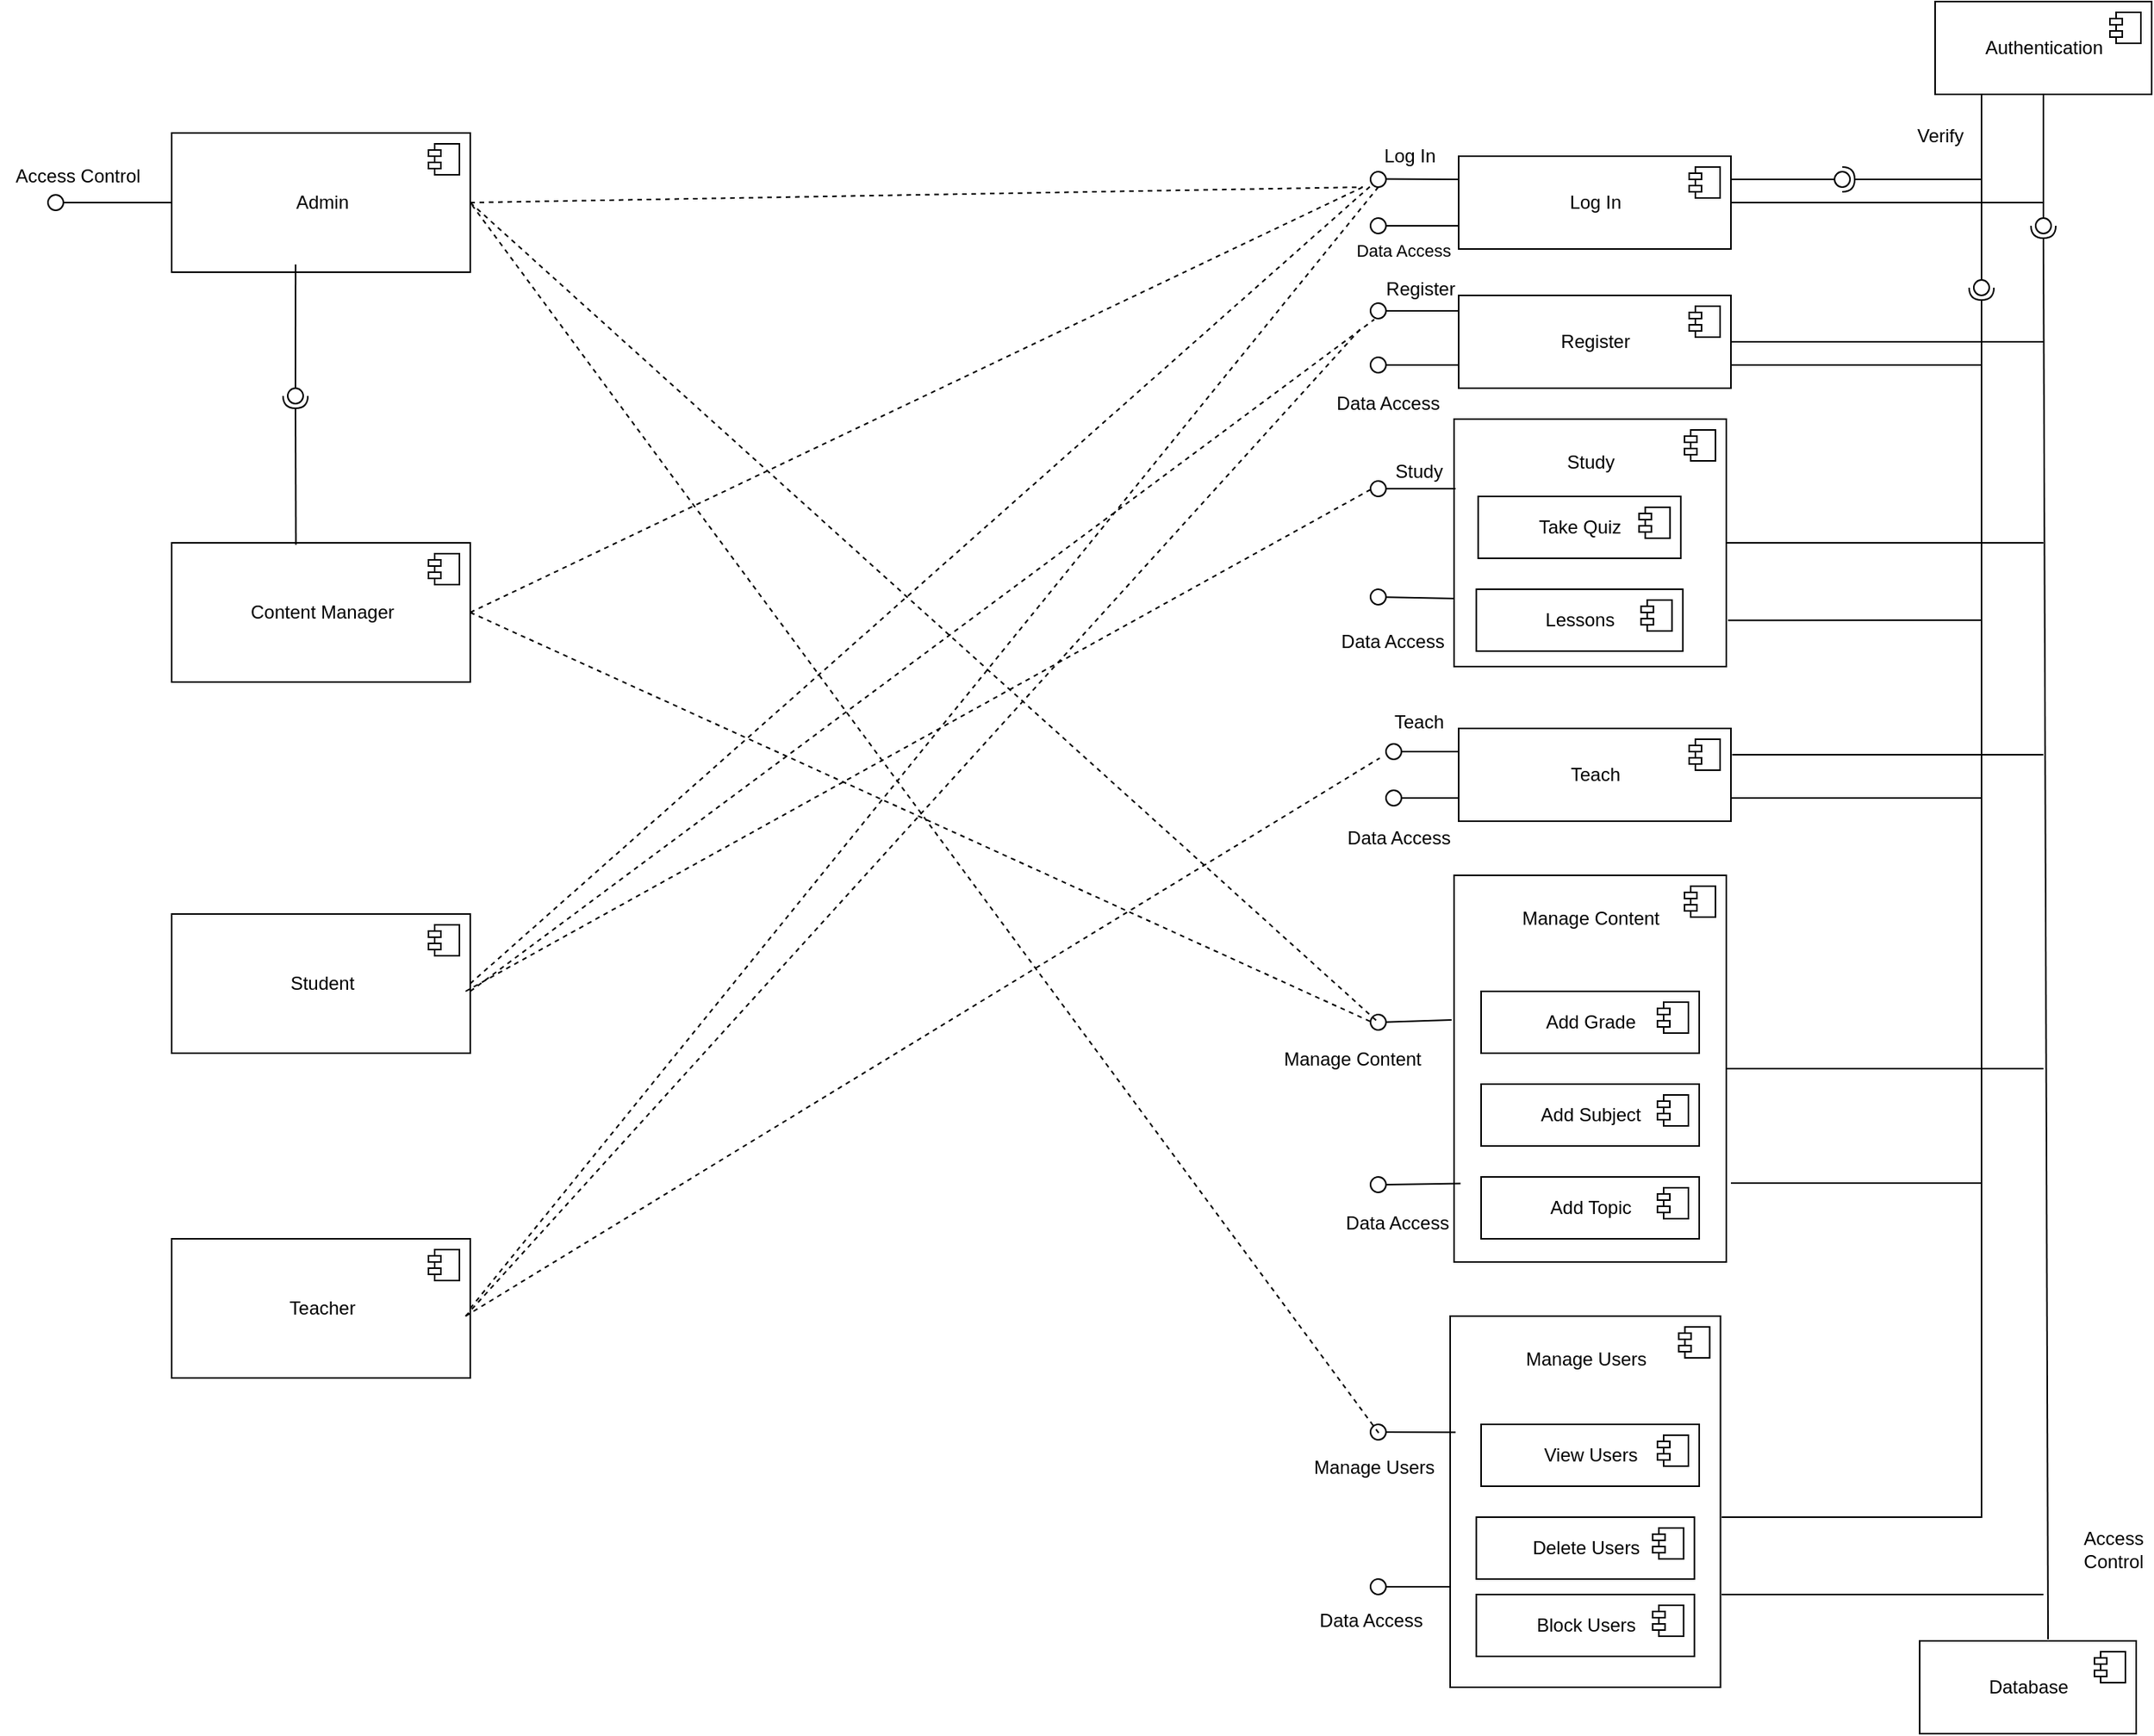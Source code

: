 <mxfile version="13.1.3" type="device"><diagram id="8F1qQotfFCAIsjveNnvG" name="Page-1"><mxGraphModel dx="1716" dy="490" grid="1" gridSize="10" guides="1" tooltips="1" connect="1" arrows="1" fold="1" page="1" pageScale="1" pageWidth="850" pageHeight="1100" math="0" shadow="0"><root><mxCell id="0"/><mxCell id="1" parent="0"/><mxCell id="7ReQ9-Nv9YG7Hp75apkm-1" value="Admin" style="html=1;dropTarget=0;" vertex="1" parent="1"><mxGeometry x="-480" y="115" width="193" height="90" as="geometry"/></mxCell><mxCell id="7ReQ9-Nv9YG7Hp75apkm-2" value="" style="shape=component;jettyWidth=8;jettyHeight=4;" vertex="1" parent="7ReQ9-Nv9YG7Hp75apkm-1"><mxGeometry x="1" width="20" height="20" relative="1" as="geometry"><mxPoint x="-27" y="7" as="offset"/></mxGeometry></mxCell><mxCell id="7ReQ9-Nv9YG7Hp75apkm-3" value="&lt;br&gt;Manage Users" style="html=1;dropTarget=0;verticalAlign=top;" vertex="1" parent="1"><mxGeometry x="346.5" y="880" width="174.75" height="240" as="geometry"/></mxCell><mxCell id="7ReQ9-Nv9YG7Hp75apkm-4" value="" style="shape=component;jettyWidth=8;jettyHeight=4;" vertex="1" parent="7ReQ9-Nv9YG7Hp75apkm-3"><mxGeometry x="1" width="20" height="20" relative="1" as="geometry"><mxPoint x="-27" y="7" as="offset"/></mxGeometry></mxCell><mxCell id="7ReQ9-Nv9YG7Hp75apkm-5" value="&lt;br&gt;Manage Content" style="html=1;dropTarget=0;verticalAlign=top;" vertex="1" parent="1"><mxGeometry x="349" y="595" width="176" height="250" as="geometry"/></mxCell><mxCell id="7ReQ9-Nv9YG7Hp75apkm-6" value="" style="shape=component;jettyWidth=8;jettyHeight=4;" vertex="1" parent="7ReQ9-Nv9YG7Hp75apkm-5"><mxGeometry x="1" width="20" height="20" relative="1" as="geometry"><mxPoint x="-27" y="7" as="offset"/></mxGeometry></mxCell><mxCell id="7ReQ9-Nv9YG7Hp75apkm-7" value="Teach" style="html=1;dropTarget=0;" vertex="1" parent="1"><mxGeometry x="352" y="500" width="176" height="60" as="geometry"/></mxCell><mxCell id="7ReQ9-Nv9YG7Hp75apkm-8" value="" style="shape=component;jettyWidth=8;jettyHeight=4;" vertex="1" parent="7ReQ9-Nv9YG7Hp75apkm-7"><mxGeometry x="1" width="20" height="20" relative="1" as="geometry"><mxPoint x="-27" y="7" as="offset"/></mxGeometry></mxCell><mxCell id="7ReQ9-Nv9YG7Hp75apkm-9" value="&lt;br&gt;Study" style="html=1;dropTarget=0;verticalAlign=top;" vertex="1" parent="1"><mxGeometry x="349" y="300" width="176" height="160" as="geometry"/></mxCell><mxCell id="7ReQ9-Nv9YG7Hp75apkm-10" value="" style="shape=component;jettyWidth=8;jettyHeight=4;" vertex="1" parent="7ReQ9-Nv9YG7Hp75apkm-9"><mxGeometry x="1" width="20" height="20" relative="1" as="geometry"><mxPoint x="-27" y="7" as="offset"/></mxGeometry></mxCell><mxCell id="7ReQ9-Nv9YG7Hp75apkm-11" value="Register" style="html=1;dropTarget=0;" vertex="1" parent="1"><mxGeometry x="352" y="220" width="176" height="60" as="geometry"/></mxCell><mxCell id="7ReQ9-Nv9YG7Hp75apkm-12" value="" style="shape=component;jettyWidth=8;jettyHeight=4;" vertex="1" parent="7ReQ9-Nv9YG7Hp75apkm-11"><mxGeometry x="1" width="20" height="20" relative="1" as="geometry"><mxPoint x="-27" y="7" as="offset"/></mxGeometry></mxCell><mxCell id="7ReQ9-Nv9YG7Hp75apkm-13" value="Log In" style="html=1;dropTarget=0;" vertex="1" parent="1"><mxGeometry x="352" y="130" width="176" height="60" as="geometry"/></mxCell><mxCell id="7ReQ9-Nv9YG7Hp75apkm-14" value="" style="shape=component;jettyWidth=8;jettyHeight=4;" vertex="1" parent="7ReQ9-Nv9YG7Hp75apkm-13"><mxGeometry x="1" width="20" height="20" relative="1" as="geometry"><mxPoint x="-27" y="7" as="offset"/></mxGeometry></mxCell><mxCell id="7ReQ9-Nv9YG7Hp75apkm-15" value="&lt;span style=&quot;color: rgba(0 , 0 , 0 , 0) ; font-family: monospace ; font-size: 0px&quot;&gt;%3CmxGraphModel%3E%3Croot%3E%3CmxCell%20id%3D%220%22%2F%3E%3CmxCell%20id%3D%221%22%20parent%3D%220%22%2F%3E%3CmxCell%20id%3D%222%22%20value%3D%22Admin%22%20style%3D%22html%3D1%3BdropTarget%3D0%3B%22%20vertex%3D%221%22%20parent%3D%221%22%3E%3CmxGeometry%20x%3D%2250%22%20y%3D%22160%22%20width%3D%22140%22%20height%3D%2260%22%20as%3D%22geometry%22%2F%3E%3C%2FmxCell%3E%3CmxCell%20id%3D%223%22%20value%3D%22%22%20style%3D%22shape%3Dcomponent%3BjettyWidth%3D8%3BjettyHeight%3D4%3B%22%20vertex%3D%221%22%20parent%3D%222%22%3E%3CmxGeometry%20x%3D%221%22%20width%3D%2220%22%20height%3D%2220%22%20relative%3D%221%22%20as%3D%22geometry%22%3E%3CmxPoint%20x%3D%22-27%22%20y%3D%227%22%20as%3D%22offset%22%2F%3E%3C%2FmxGeometry%3E%3C%2FmxCell%3E%3C%2Froot%3E%3C%2FmxGraphModel%3E&lt;/span&gt;" style="text;html=1;align=center;verticalAlign=middle;resizable=0;points=[];autosize=1;" vertex="1" parent="1"><mxGeometry x="430" y="680" width="20" height="20" as="geometry"/></mxCell><mxCell id="7ReQ9-Nv9YG7Hp75apkm-16" value="Take Quiz" style="html=1;dropTarget=0;" vertex="1" parent="1"><mxGeometry x="364.63" y="350" width="131" height="40" as="geometry"/></mxCell><mxCell id="7ReQ9-Nv9YG7Hp75apkm-17" value="" style="shape=component;jettyWidth=8;jettyHeight=4;" vertex="1" parent="7ReQ9-Nv9YG7Hp75apkm-16"><mxGeometry x="1" width="20" height="20" relative="1" as="geometry"><mxPoint x="-27" y="7" as="offset"/></mxGeometry></mxCell><mxCell id="7ReQ9-Nv9YG7Hp75apkm-18" value="Lessons" style="html=1;dropTarget=0;" vertex="1" parent="1"><mxGeometry x="363.38" y="410" width="133.5" height="40" as="geometry"/></mxCell><mxCell id="7ReQ9-Nv9YG7Hp75apkm-19" value="" style="shape=component;jettyWidth=8;jettyHeight=4;" vertex="1" parent="7ReQ9-Nv9YG7Hp75apkm-18"><mxGeometry x="1" width="20" height="20" relative="1" as="geometry"><mxPoint x="-27" y="7" as="offset"/></mxGeometry></mxCell><mxCell id="7ReQ9-Nv9YG7Hp75apkm-20" value="Add Topic" style="html=1;dropTarget=0;" vertex="1" parent="1"><mxGeometry x="366.5" y="790" width="141" height="40" as="geometry"/></mxCell><mxCell id="7ReQ9-Nv9YG7Hp75apkm-21" value="" style="shape=component;jettyWidth=8;jettyHeight=4;" vertex="1" parent="7ReQ9-Nv9YG7Hp75apkm-20"><mxGeometry x="1" width="20" height="20" relative="1" as="geometry"><mxPoint x="-27" y="7" as="offset"/></mxGeometry></mxCell><mxCell id="7ReQ9-Nv9YG7Hp75apkm-22" value="Add Subject" style="html=1;dropTarget=0;" vertex="1" parent="1"><mxGeometry x="366.5" y="730" width="141" height="40" as="geometry"/></mxCell><mxCell id="7ReQ9-Nv9YG7Hp75apkm-23" value="" style="shape=component;jettyWidth=8;jettyHeight=4;" vertex="1" parent="7ReQ9-Nv9YG7Hp75apkm-22"><mxGeometry x="1" width="20" height="20" relative="1" as="geometry"><mxPoint x="-27" y="7" as="offset"/></mxGeometry></mxCell><mxCell id="7ReQ9-Nv9YG7Hp75apkm-24" value="Add Grade" style="html=1;dropTarget=0;" vertex="1" parent="1"><mxGeometry x="366.5" y="670" width="141" height="40" as="geometry"/></mxCell><mxCell id="7ReQ9-Nv9YG7Hp75apkm-25" value="" style="shape=component;jettyWidth=8;jettyHeight=4;" vertex="1" parent="7ReQ9-Nv9YG7Hp75apkm-24"><mxGeometry x="1" width="20" height="20" relative="1" as="geometry"><mxPoint x="-27" y="7" as="offset"/></mxGeometry></mxCell><mxCell id="7ReQ9-Nv9YG7Hp75apkm-26" value="Block Users" style="html=1;dropTarget=0;" vertex="1" parent="1"><mxGeometry x="363.38" y="1060" width="141" height="40" as="geometry"/></mxCell><mxCell id="7ReQ9-Nv9YG7Hp75apkm-27" value="" style="shape=component;jettyWidth=8;jettyHeight=4;" vertex="1" parent="7ReQ9-Nv9YG7Hp75apkm-26"><mxGeometry x="1" width="20" height="20" relative="1" as="geometry"><mxPoint x="-27" y="7" as="offset"/></mxGeometry></mxCell><mxCell id="7ReQ9-Nv9YG7Hp75apkm-28" value="Delete Users" style="html=1;dropTarget=0;" vertex="1" parent="1"><mxGeometry x="363.38" y="1010" width="141" height="40" as="geometry"/></mxCell><mxCell id="7ReQ9-Nv9YG7Hp75apkm-29" value="" style="shape=component;jettyWidth=8;jettyHeight=4;" vertex="1" parent="7ReQ9-Nv9YG7Hp75apkm-28"><mxGeometry x="1" width="20" height="20" relative="1" as="geometry"><mxPoint x="-27" y="7" as="offset"/></mxGeometry></mxCell><mxCell id="7ReQ9-Nv9YG7Hp75apkm-30" value="View Users" style="html=1;dropTarget=0;" vertex="1" parent="1"><mxGeometry x="366.5" y="950" width="141" height="40" as="geometry"/></mxCell><mxCell id="7ReQ9-Nv9YG7Hp75apkm-31" value="" style="shape=component;jettyWidth=8;jettyHeight=4;" vertex="1" parent="7ReQ9-Nv9YG7Hp75apkm-30"><mxGeometry x="1" width="20" height="20" relative="1" as="geometry"><mxPoint x="-27" y="7" as="offset"/></mxGeometry></mxCell><mxCell id="7ReQ9-Nv9YG7Hp75apkm-32" value="Database" style="html=1;dropTarget=0;" vertex="1" parent="1"><mxGeometry x="650" y="1090" width="140" height="60" as="geometry"/></mxCell><mxCell id="7ReQ9-Nv9YG7Hp75apkm-33" value="" style="shape=component;jettyWidth=8;jettyHeight=4;" vertex="1" parent="7ReQ9-Nv9YG7Hp75apkm-32"><mxGeometry x="1" width="20" height="20" relative="1" as="geometry"><mxPoint x="-27" y="7" as="offset"/></mxGeometry></mxCell><mxCell id="7ReQ9-Nv9YG7Hp75apkm-34" value="Authentication" style="html=1;dropTarget=0;" vertex="1" parent="1"><mxGeometry x="660" y="30" width="140" height="60" as="geometry"/></mxCell><mxCell id="7ReQ9-Nv9YG7Hp75apkm-35" value="" style="shape=component;jettyWidth=8;jettyHeight=4;" vertex="1" parent="7ReQ9-Nv9YG7Hp75apkm-34"><mxGeometry x="1" width="20" height="20" relative="1" as="geometry"><mxPoint x="-27" y="7" as="offset"/></mxGeometry></mxCell><mxCell id="7ReQ9-Nv9YG7Hp75apkm-36" value="" style="rounded=0;orthogonalLoop=1;jettySize=auto;html=1;endArrow=none;endFill=0;" edge="1" parent="1" source="7ReQ9-Nv9YG7Hp75apkm-34" target="7ReQ9-Nv9YG7Hp75apkm-38"><mxGeometry relative="1" as="geometry"><mxPoint x="710" y="175" as="sourcePoint"/></mxGeometry></mxCell><mxCell id="7ReQ9-Nv9YG7Hp75apkm-37" value="" style="rounded=0;orthogonalLoop=1;jettySize=auto;html=1;endArrow=halfCircle;endFill=0;entryX=0.5;entryY=0.5;entryDx=0;entryDy=0;endSize=6;strokeWidth=1;exitX=0.593;exitY=-0.017;exitDx=0;exitDy=0;exitPerimeter=0;" edge="1" parent="1" source="7ReQ9-Nv9YG7Hp75apkm-32" target="7ReQ9-Nv9YG7Hp75apkm-38"><mxGeometry relative="1" as="geometry"><mxPoint x="750" y="175" as="sourcePoint"/></mxGeometry></mxCell><mxCell id="7ReQ9-Nv9YG7Hp75apkm-38" value="" style="ellipse;whiteSpace=wrap;html=1;fontFamily=Helvetica;fontSize=12;fontColor=#000000;align=center;strokeColor=#000000;fillColor=#ffffff;points=[];aspect=fixed;resizable=0;" vertex="1" parent="1"><mxGeometry x="725" y="170" width="10" height="10" as="geometry"/></mxCell><mxCell id="7ReQ9-Nv9YG7Hp75apkm-39" value="" style="rounded=0;orthogonalLoop=1;jettySize=auto;html=1;endArrow=none;endFill=0;" edge="1" parent="1" target="7ReQ9-Nv9YG7Hp75apkm-41"><mxGeometry relative="1" as="geometry"><mxPoint x="690" y="90.0" as="sourcePoint"/></mxGeometry></mxCell><mxCell id="7ReQ9-Nv9YG7Hp75apkm-40" value="" style="rounded=0;orthogonalLoop=1;jettySize=auto;html=1;endArrow=halfCircle;endFill=0;entryX=0.5;entryY=0.5;entryDx=0;entryDy=0;endSize=6;strokeWidth=1;" edge="1" parent="1" target="7ReQ9-Nv9YG7Hp75apkm-41"><mxGeometry relative="1" as="geometry"><mxPoint x="522" y="1010" as="sourcePoint"/><Array as="points"><mxPoint x="690" y="1010"/></Array></mxGeometry></mxCell><mxCell id="7ReQ9-Nv9YG7Hp75apkm-41" value="" style="ellipse;whiteSpace=wrap;html=1;fontFamily=Helvetica;fontSize=12;fontColor=#000000;align=center;strokeColor=#000000;fillColor=#ffffff;points=[];aspect=fixed;resizable=0;" vertex="1" parent="1"><mxGeometry x="685" y="210" width="10" height="10" as="geometry"/></mxCell><mxCell id="7ReQ9-Nv9YG7Hp75apkm-42" value="" style="endArrow=none;html=1;exitX=1;exitY=0.75;exitDx=0;exitDy=0;" edge="1" parent="1" source="7ReQ9-Nv9YG7Hp75apkm-11"><mxGeometry width="50" height="50" relative="1" as="geometry"><mxPoint x="470" y="270" as="sourcePoint"/><mxPoint x="690" y="265" as="targetPoint"/></mxGeometry></mxCell><mxCell id="7ReQ9-Nv9YG7Hp75apkm-43" value="" style="endArrow=none;html=1;exitX=1;exitY=0.5;exitDx=0;exitDy=0;" edge="1" parent="1" source="7ReQ9-Nv9YG7Hp75apkm-11"><mxGeometry width="50" height="50" relative="1" as="geometry"><mxPoint x="545" y="240" as="sourcePoint"/><mxPoint x="730" y="250.0" as="targetPoint"/></mxGeometry></mxCell><mxCell id="7ReQ9-Nv9YG7Hp75apkm-44" value="" style="endArrow=none;html=1;exitX=1;exitY=0.5;exitDx=0;exitDy=0;" edge="1" parent="1" source="7ReQ9-Nv9YG7Hp75apkm-9"><mxGeometry width="50" height="50" relative="1" as="geometry"><mxPoint x="570" y="270" as="sourcePoint"/><mxPoint x="730" y="380" as="targetPoint"/></mxGeometry></mxCell><mxCell id="7ReQ9-Nv9YG7Hp75apkm-45" value="" style="endArrow=none;html=1;exitX=1.006;exitY=0.813;exitDx=0;exitDy=0;exitPerimeter=0;" edge="1" parent="1" source="7ReQ9-Nv9YG7Hp75apkm-9"><mxGeometry width="50" height="50" relative="1" as="geometry"><mxPoint x="470" y="370" as="sourcePoint"/><mxPoint x="690" y="430" as="targetPoint"/></mxGeometry></mxCell><mxCell id="7ReQ9-Nv9YG7Hp75apkm-46" value="" style="endArrow=none;html=1;exitX=1.388;exitY=0.5;exitDx=0;exitDy=0;exitPerimeter=0;" edge="1" parent="1" source="7ReQ9-Nv9YG7Hp75apkm-8"><mxGeometry width="50" height="50" relative="1" as="geometry"><mxPoint x="470" y="470" as="sourcePoint"/><mxPoint x="730" y="517" as="targetPoint"/></mxGeometry></mxCell><mxCell id="7ReQ9-Nv9YG7Hp75apkm-47" value="" style="endArrow=none;html=1;exitX=1;exitY=0.75;exitDx=0;exitDy=0;" edge="1" parent="1" source="7ReQ9-Nv9YG7Hp75apkm-7"><mxGeometry width="50" height="50" relative="1" as="geometry"><mxPoint x="550" y="540" as="sourcePoint"/><mxPoint x="690" y="545" as="targetPoint"/></mxGeometry></mxCell><mxCell id="7ReQ9-Nv9YG7Hp75apkm-48" value="" style="endArrow=none;html=1;exitX=1;exitY=0.5;exitDx=0;exitDy=0;" edge="1" parent="1" source="7ReQ9-Nv9YG7Hp75apkm-5"><mxGeometry width="50" height="50" relative="1" as="geometry"><mxPoint x="470" y="670" as="sourcePoint"/><mxPoint x="730" y="720" as="targetPoint"/></mxGeometry></mxCell><mxCell id="7ReQ9-Nv9YG7Hp75apkm-49" value="" style="endArrow=none;html=1;exitX=1.017;exitY=0.796;exitDx=0;exitDy=0;exitPerimeter=0;" edge="1" parent="1" source="7ReQ9-Nv9YG7Hp75apkm-5"><mxGeometry width="50" height="50" relative="1" as="geometry"><mxPoint x="470" y="670" as="sourcePoint"/><mxPoint x="690" y="794" as="targetPoint"/></mxGeometry></mxCell><mxCell id="7ReQ9-Nv9YG7Hp75apkm-50" value="" style="endArrow=none;html=1;" edge="1" parent="1"><mxGeometry width="50" height="50" relative="1" as="geometry"><mxPoint x="522" y="1060" as="sourcePoint"/><mxPoint x="730" y="1060" as="targetPoint"/></mxGeometry></mxCell><mxCell id="7ReQ9-Nv9YG7Hp75apkm-51" value="" style="endArrow=none;html=1;exitX=1;exitY=0.5;exitDx=0;exitDy=0;" edge="1" parent="1" source="7ReQ9-Nv9YG7Hp75apkm-13"><mxGeometry width="50" height="50" relative="1" as="geometry"><mxPoint x="470" y="270" as="sourcePoint"/><mxPoint x="730" y="160.0" as="targetPoint"/></mxGeometry></mxCell><mxCell id="7ReQ9-Nv9YG7Hp75apkm-52" value="" style="rounded=0;orthogonalLoop=1;jettySize=auto;html=1;endArrow=none;endFill=0;exitX=1;exitY=0.25;exitDx=0;exitDy=0;" edge="1" parent="1" source="7ReQ9-Nv9YG7Hp75apkm-13" target="7ReQ9-Nv9YG7Hp75apkm-54"><mxGeometry relative="1" as="geometry"><mxPoint x="580" y="145" as="sourcePoint"/></mxGeometry></mxCell><mxCell id="7ReQ9-Nv9YG7Hp75apkm-53" value="" style="rounded=0;orthogonalLoop=1;jettySize=auto;html=1;endArrow=halfCircle;endFill=0;entryX=0.5;entryY=0.5;entryDx=0;entryDy=0;endSize=6;strokeWidth=1;" edge="1" parent="1" target="7ReQ9-Nv9YG7Hp75apkm-54"><mxGeometry relative="1" as="geometry"><mxPoint x="690" y="145.0" as="sourcePoint"/></mxGeometry></mxCell><mxCell id="7ReQ9-Nv9YG7Hp75apkm-54" value="" style="ellipse;whiteSpace=wrap;html=1;fontFamily=Helvetica;fontSize=12;fontColor=#000000;align=center;strokeColor=#000000;fillColor=#ffffff;points=[];aspect=fixed;resizable=0;" vertex="1" parent="1"><mxGeometry x="595" y="140" width="10" height="10" as="geometry"/></mxCell><mxCell id="7ReQ9-Nv9YG7Hp75apkm-55" value="" style="rounded=0;orthogonalLoop=1;jettySize=auto;html=1;endArrow=none;endFill=0;" edge="1" parent="1" target="7ReQ9-Nv9YG7Hp75apkm-56"><mxGeometry relative="1" as="geometry"><mxPoint x="350" y="345" as="sourcePoint"/></mxGeometry></mxCell><mxCell id="7ReQ9-Nv9YG7Hp75apkm-56" value="" style="ellipse;whiteSpace=wrap;html=1;fontFamily=Helvetica;fontSize=12;fontColor=#000000;align=center;strokeColor=#000000;fillColor=#ffffff;points=[];aspect=fixed;resizable=0;direction=north;" vertex="1" parent="1"><mxGeometry x="295" y="340" width="10" height="10" as="geometry"/></mxCell><mxCell id="7ReQ9-Nv9YG7Hp75apkm-57" value="" style="rounded=0;orthogonalLoop=1;jettySize=auto;html=1;endArrow=none;endFill=0;exitX=0;exitY=0.25;exitDx=0;exitDy=0;" edge="1" parent="1" source="7ReQ9-Nv9YG7Hp75apkm-13" target="7ReQ9-Nv9YG7Hp75apkm-58"><mxGeometry relative="1" as="geometry"><mxPoint x="360" y="145" as="sourcePoint"/></mxGeometry></mxCell><mxCell id="7ReQ9-Nv9YG7Hp75apkm-58" value="" style="ellipse;whiteSpace=wrap;html=1;fontFamily=Helvetica;fontSize=12;fontColor=#000000;align=center;strokeColor=#000000;fillColor=#ffffff;points=[];aspect=fixed;resizable=0;" vertex="1" parent="1"><mxGeometry x="295" y="140" width="10" height="10" as="geometry"/></mxCell><mxCell id="7ReQ9-Nv9YG7Hp75apkm-59" value="" style="rounded=0;orthogonalLoop=1;jettySize=auto;html=1;endArrow=none;endFill=0;exitX=0;exitY=0.75;exitDx=0;exitDy=0;" edge="1" parent="1" source="7ReQ9-Nv9YG7Hp75apkm-13"><mxGeometry relative="1" as="geometry"><mxPoint x="255" y="205" as="sourcePoint"/><mxPoint x="300" y="175.0" as="targetPoint"/></mxGeometry></mxCell><mxCell id="7ReQ9-Nv9YG7Hp75apkm-60" value="Data Access" style="edgeLabel;html=1;align=center;verticalAlign=middle;resizable=0;points=[];" vertex="1" connectable="0" parent="7ReQ9-Nv9YG7Hp75apkm-59"><mxGeometry x="0.385" y="16" relative="1" as="geometry"><mxPoint as="offset"/></mxGeometry></mxCell><mxCell id="7ReQ9-Nv9YG7Hp75apkm-61" value="" style="ellipse;whiteSpace=wrap;html=1;fontFamily=Helvetica;fontSize=12;fontColor=#000000;align=center;strokeColor=#000000;fillColor=#ffffff;points=[];aspect=fixed;resizable=0;" vertex="1" parent="1"><mxGeometry x="295" y="170" width="10" height="10" as="geometry"/></mxCell><mxCell id="7ReQ9-Nv9YG7Hp75apkm-62" value="" style="rounded=0;orthogonalLoop=1;jettySize=auto;html=1;endArrow=none;endFill=0;entryX=0.9;entryY=0.5;entryDx=0;entryDy=0;entryPerimeter=0;" edge="1" parent="1" target="7ReQ9-Nv9YG7Hp75apkm-63"><mxGeometry relative="1" as="geometry"><mxPoint x="352" y="230.0" as="sourcePoint"/><mxPoint x="310" y="235" as="targetPoint"/></mxGeometry></mxCell><mxCell id="7ReQ9-Nv9YG7Hp75apkm-63" value="" style="ellipse;whiteSpace=wrap;html=1;fontFamily=Helvetica;fontSize=12;fontColor=#000000;align=center;strokeColor=#000000;fillColor=#ffffff;points=[];aspect=fixed;resizable=0;" vertex="1" parent="1"><mxGeometry x="295" y="225" width="10" height="10" as="geometry"/></mxCell><mxCell id="7ReQ9-Nv9YG7Hp75apkm-64" value="" style="rounded=0;orthogonalLoop=1;jettySize=auto;html=1;endArrow=none;endFill=0;exitX=0;exitY=0.75;exitDx=0;exitDy=0;" edge="1" parent="1" source="7ReQ9-Nv9YG7Hp75apkm-11"><mxGeometry relative="1" as="geometry"><mxPoint x="280" y="275" as="sourcePoint"/><mxPoint x="305" y="265" as="targetPoint"/></mxGeometry></mxCell><mxCell id="7ReQ9-Nv9YG7Hp75apkm-65" value="" style="ellipse;whiteSpace=wrap;html=1;fontFamily=Helvetica;fontSize=12;fontColor=#000000;align=center;strokeColor=#000000;fillColor=#ffffff;points=[];aspect=fixed;resizable=0;" vertex="1" parent="1"><mxGeometry x="295" y="260" width="10" height="10" as="geometry"/></mxCell><mxCell id="7ReQ9-Nv9YG7Hp75apkm-66" value="" style="rounded=0;orthogonalLoop=1;jettySize=auto;html=1;endArrow=none;endFill=0;" edge="1" parent="1" target="7ReQ9-Nv9YG7Hp75apkm-67"><mxGeometry relative="1" as="geometry"><mxPoint x="349" y="416" as="sourcePoint"/></mxGeometry></mxCell><mxCell id="7ReQ9-Nv9YG7Hp75apkm-67" value="" style="ellipse;whiteSpace=wrap;html=1;fontFamily=Helvetica;fontSize=12;fontColor=#000000;align=center;strokeColor=#000000;fillColor=#ffffff;points=[];aspect=fixed;resizable=0;" vertex="1" parent="1"><mxGeometry x="295" y="410" width="10" height="10" as="geometry"/></mxCell><mxCell id="7ReQ9-Nv9YG7Hp75apkm-68" value="" style="rounded=0;orthogonalLoop=1;jettySize=auto;html=1;endArrow=none;endFill=0;exitX=0;exitY=0.25;exitDx=0;exitDy=0;" edge="1" parent="1" source="7ReQ9-Nv9YG7Hp75apkm-101"><mxGeometry relative="1" as="geometry"><mxPoint x="295" y="555" as="sourcePoint"/><mxPoint x="310" y="515" as="targetPoint"/></mxGeometry></mxCell><mxCell id="7ReQ9-Nv9YG7Hp75apkm-69" value="Teacher" style="html=1;dropTarget=0;" vertex="1" parent="1"><mxGeometry x="-480" y="830" width="193" height="90" as="geometry"/></mxCell><mxCell id="7ReQ9-Nv9YG7Hp75apkm-70" value="" style="shape=component;jettyWidth=8;jettyHeight=4;" vertex="1" parent="7ReQ9-Nv9YG7Hp75apkm-69"><mxGeometry x="1" width="20" height="20" relative="1" as="geometry"><mxPoint x="-27" y="7" as="offset"/></mxGeometry></mxCell><mxCell id="7ReQ9-Nv9YG7Hp75apkm-71" value="Student" style="html=1;dropTarget=0;" vertex="1" parent="1"><mxGeometry x="-480" y="620" width="193" height="90" as="geometry"/></mxCell><mxCell id="7ReQ9-Nv9YG7Hp75apkm-72" value="" style="shape=component;jettyWidth=8;jettyHeight=4;" vertex="1" parent="7ReQ9-Nv9YG7Hp75apkm-71"><mxGeometry x="1" width="20" height="20" relative="1" as="geometry"><mxPoint x="-27" y="7" as="offset"/></mxGeometry></mxCell><mxCell id="7ReQ9-Nv9YG7Hp75apkm-73" value="Content Manager" style="html=1;dropTarget=0;" vertex="1" parent="1"><mxGeometry x="-480" y="380" width="193" height="90" as="geometry"/></mxCell><mxCell id="7ReQ9-Nv9YG7Hp75apkm-74" value="" style="shape=component;jettyWidth=8;jettyHeight=4;" vertex="1" parent="7ReQ9-Nv9YG7Hp75apkm-73"><mxGeometry x="1" width="20" height="20" relative="1" as="geometry"><mxPoint x="-27" y="7" as="offset"/></mxGeometry></mxCell><mxCell id="7ReQ9-Nv9YG7Hp75apkm-75" value="" style="endArrow=none;dashed=1;html=1;exitX=1;exitY=0.5;exitDx=0;exitDy=0;entryX=0.1;entryY=0.843;entryDx=0;entryDy=0;entryPerimeter=0;" edge="1" parent="1" source="7ReQ9-Nv9YG7Hp75apkm-71" target="7ReQ9-Nv9YG7Hp75apkm-58"><mxGeometry width="50" height="50" relative="1" as="geometry"><mxPoint x="-200" y="680" as="sourcePoint"/><mxPoint x="-150" y="630" as="targetPoint"/></mxGeometry></mxCell><mxCell id="7ReQ9-Nv9YG7Hp75apkm-76" value="" style="endArrow=none;dashed=1;html=1;entryX=0.243;entryY=1.057;entryDx=0;entryDy=0;entryPerimeter=0;" edge="1" parent="1" target="7ReQ9-Nv9YG7Hp75apkm-63"><mxGeometry width="50" height="50" relative="1" as="geometry"><mxPoint x="-287" y="670" as="sourcePoint"/><mxPoint x="-187" y="360" as="targetPoint"/></mxGeometry></mxCell><mxCell id="7ReQ9-Nv9YG7Hp75apkm-77" value="" style="endArrow=none;dashed=1;html=1;" edge="1" parent="1"><mxGeometry width="50" height="50" relative="1" as="geometry"><mxPoint x="-290" y="670" as="sourcePoint"/><mxPoint x="296" y="345" as="targetPoint"/></mxGeometry></mxCell><mxCell id="7ReQ9-Nv9YG7Hp75apkm-78" value="" style="endArrow=none;dashed=1;html=1;exitX=1;exitY=0.5;exitDx=0;exitDy=0;" edge="1" parent="1" source="7ReQ9-Nv9YG7Hp75apkm-69"><mxGeometry width="50" height="50" relative="1" as="geometry"><mxPoint x="-190" y="840" as="sourcePoint"/><mxPoint x="300" y="150.0" as="targetPoint"/></mxGeometry></mxCell><mxCell id="7ReQ9-Nv9YG7Hp75apkm-79" value="" style="endArrow=none;dashed=1;html=1;" edge="1" parent="1"><mxGeometry width="50" height="50" relative="1" as="geometry"><mxPoint x="-290" y="880" as="sourcePoint"/><mxPoint x="290" y="240.0" as="targetPoint"/></mxGeometry></mxCell><mxCell id="7ReQ9-Nv9YG7Hp75apkm-80" value="" style="endArrow=none;dashed=1;html=1;entryX=-0.4;entryY=0.914;entryDx=0;entryDy=0;entryPerimeter=0;" edge="1" parent="1" target="7ReQ9-Nv9YG7Hp75apkm-101"><mxGeometry width="50" height="50" relative="1" as="geometry"><mxPoint x="-290" y="880" as="sourcePoint"/><mxPoint x="-110" y="850" as="targetPoint"/></mxGeometry></mxCell><mxCell id="7ReQ9-Nv9YG7Hp75apkm-81" value="" style="endArrow=none;dashed=1;html=1;exitX=1;exitY=0.5;exitDx=0;exitDy=0;" edge="1" parent="1" source="7ReQ9-Nv9YG7Hp75apkm-73"><mxGeometry width="50" height="50" relative="1" as="geometry"><mxPoint x="-220" y="430" as="sourcePoint"/><mxPoint x="290" y="150.0" as="targetPoint"/></mxGeometry></mxCell><mxCell id="7ReQ9-Nv9YG7Hp75apkm-82" value="" style="rounded=0;orthogonalLoop=1;jettySize=auto;html=1;endArrow=none;endFill=0;exitX=-0.009;exitY=0.374;exitDx=0;exitDy=0;exitPerimeter=0;" edge="1" parent="1" source="7ReQ9-Nv9YG7Hp75apkm-5" target="7ReQ9-Nv9YG7Hp75apkm-83"><mxGeometry relative="1" as="geometry"><mxPoint x="295" y="685" as="sourcePoint"/></mxGeometry></mxCell><mxCell id="7ReQ9-Nv9YG7Hp75apkm-83" value="" style="ellipse;whiteSpace=wrap;html=1;fontFamily=Helvetica;fontSize=12;fontColor=#000000;align=center;strokeColor=#000000;fillColor=#ffffff;points=[];aspect=fixed;resizable=0;" vertex="1" parent="1"><mxGeometry x="295" y="685" width="10" height="10" as="geometry"/></mxCell><mxCell id="7ReQ9-Nv9YG7Hp75apkm-84" value="" style="rounded=0;orthogonalLoop=1;jettySize=auto;html=1;endArrow=none;endFill=0;exitX=0.024;exitY=0.797;exitDx=0;exitDy=0;exitPerimeter=0;" edge="1" parent="1" source="7ReQ9-Nv9YG7Hp75apkm-5" target="7ReQ9-Nv9YG7Hp75apkm-85"><mxGeometry relative="1" as="geometry"><mxPoint x="307" y="795" as="sourcePoint"/></mxGeometry></mxCell><mxCell id="7ReQ9-Nv9YG7Hp75apkm-85" value="" style="ellipse;whiteSpace=wrap;html=1;fontFamily=Helvetica;fontSize=12;fontColor=#000000;align=center;strokeColor=#000000;fillColor=#ffffff;points=[];aspect=fixed;resizable=0;" vertex="1" parent="1"><mxGeometry x="295" y="790" width="10" height="10" as="geometry"/></mxCell><mxCell id="7ReQ9-Nv9YG7Hp75apkm-86" value="" style="rounded=0;orthogonalLoop=1;jettySize=auto;html=1;endArrow=none;endFill=0;exitX=0.02;exitY=0.313;exitDx=0;exitDy=0;exitPerimeter=0;" edge="1" parent="1" source="7ReQ9-Nv9YG7Hp75apkm-3" target="7ReQ9-Nv9YG7Hp75apkm-87"><mxGeometry relative="1" as="geometry"><mxPoint x="295" y="955" as="sourcePoint"/></mxGeometry></mxCell><mxCell id="7ReQ9-Nv9YG7Hp75apkm-87" value="" style="ellipse;whiteSpace=wrap;html=1;fontFamily=Helvetica;fontSize=12;fontColor=#000000;align=center;strokeColor=#000000;fillColor=#ffffff;points=[];aspect=fixed;resizable=0;" vertex="1" parent="1"><mxGeometry x="295" y="950" width="10" height="10" as="geometry"/></mxCell><mxCell id="7ReQ9-Nv9YG7Hp75apkm-88" value="" style="rounded=0;orthogonalLoop=1;jettySize=auto;html=1;endArrow=none;endFill=0;" edge="1" parent="1" target="7ReQ9-Nv9YG7Hp75apkm-89"><mxGeometry relative="1" as="geometry"><mxPoint x="347" y="1055" as="sourcePoint"/></mxGeometry></mxCell><mxCell id="7ReQ9-Nv9YG7Hp75apkm-89" value="" style="ellipse;whiteSpace=wrap;html=1;fontFamily=Helvetica;fontSize=12;fontColor=#000000;align=center;strokeColor=#000000;fillColor=#ffffff;points=[];aspect=fixed;resizable=0;" vertex="1" parent="1"><mxGeometry x="295" y="1050" width="10" height="10" as="geometry"/></mxCell><mxCell id="7ReQ9-Nv9YG7Hp75apkm-90" value="" style="endArrow=none;dashed=1;html=1;exitX=1;exitY=0.5;exitDx=0;exitDy=0;" edge="1" parent="1" source="7ReQ9-Nv9YG7Hp75apkm-73"><mxGeometry width="50" height="50" relative="1" as="geometry"><mxPoint x="-180" y="500" as="sourcePoint"/><mxPoint x="296" y="690" as="targetPoint"/></mxGeometry></mxCell><mxCell id="7ReQ9-Nv9YG7Hp75apkm-91" value="" style="endArrow=none;dashed=1;html=1;exitX=1;exitY=0.5;exitDx=0;exitDy=0;entryX=0.5;entryY=0.5;entryDx=0;entryDy=0;entryPerimeter=0;" edge="1" parent="1" source="7ReQ9-Nv9YG7Hp75apkm-1" target="7ReQ9-Nv9YG7Hp75apkm-83"><mxGeometry width="50" height="50" relative="1" as="geometry"><mxPoint x="-370" y="300" as="sourcePoint"/><mxPoint x="290" y="790" as="targetPoint"/></mxGeometry></mxCell><mxCell id="7ReQ9-Nv9YG7Hp75apkm-92" value="" style="endArrow=none;dashed=1;html=1;entryX=1;entryY=0.5;entryDx=0;entryDy=0;exitX=0.529;exitY=0.557;exitDx=0;exitDy=0;exitPerimeter=0;" edge="1" parent="1" source="7ReQ9-Nv9YG7Hp75apkm-87" target="7ReQ9-Nv9YG7Hp75apkm-1"><mxGeometry width="50" height="50" relative="1" as="geometry"><mxPoint x="-320" y="340" as="sourcePoint"/><mxPoint x="-270" y="290" as="targetPoint"/></mxGeometry></mxCell><mxCell id="7ReQ9-Nv9YG7Hp75apkm-93" value="" style="endArrow=none;dashed=1;html=1;exitX=1;exitY=0.5;exitDx=0;exitDy=0;" edge="1" parent="1" source="7ReQ9-Nv9YG7Hp75apkm-1"><mxGeometry width="50" height="50" relative="1" as="geometry"><mxPoint x="-400" y="270" as="sourcePoint"/><mxPoint x="290" y="150.0" as="targetPoint"/></mxGeometry></mxCell><mxCell id="7ReQ9-Nv9YG7Hp75apkm-94" value="" style="rounded=0;orthogonalLoop=1;jettySize=auto;html=1;endArrow=none;endFill=0;exitX=0.415;exitY=0.944;exitDx=0;exitDy=0;exitPerimeter=0;" edge="1" parent="1" source="7ReQ9-Nv9YG7Hp75apkm-1" target="7ReQ9-Nv9YG7Hp75apkm-96"><mxGeometry relative="1" as="geometry"><mxPoint x="-420" y="285" as="sourcePoint"/></mxGeometry></mxCell><mxCell id="7ReQ9-Nv9YG7Hp75apkm-95" value="" style="rounded=0;orthogonalLoop=1;jettySize=auto;html=1;endArrow=halfCircle;endFill=0;entryX=0.5;entryY=0.5;entryDx=0;entryDy=0;endSize=6;strokeWidth=1;exitX=0.416;exitY=0.014;exitDx=0;exitDy=0;exitPerimeter=0;" edge="1" parent="1" source="7ReQ9-Nv9YG7Hp75apkm-73" target="7ReQ9-Nv9YG7Hp75apkm-96"><mxGeometry relative="1" as="geometry"><mxPoint x="-380" y="285" as="sourcePoint"/></mxGeometry></mxCell><mxCell id="7ReQ9-Nv9YG7Hp75apkm-96" value="" style="ellipse;whiteSpace=wrap;html=1;fontFamily=Helvetica;fontSize=12;fontColor=#000000;align=center;strokeColor=#000000;fillColor=#ffffff;points=[];aspect=fixed;resizable=0;" vertex="1" parent="1"><mxGeometry x="-405" y="280" width="10" height="10" as="geometry"/></mxCell><mxCell id="7ReQ9-Nv9YG7Hp75apkm-97" value="" style="rounded=0;orthogonalLoop=1;jettySize=auto;html=1;endArrow=none;endFill=0;exitX=0;exitY=0.5;exitDx=0;exitDy=0;" edge="1" parent="1" source="7ReQ9-Nv9YG7Hp75apkm-1" target="7ReQ9-Nv9YG7Hp75apkm-98"><mxGeometry relative="1" as="geometry"><mxPoint x="-520" y="160" as="sourcePoint"/></mxGeometry></mxCell><mxCell id="7ReQ9-Nv9YG7Hp75apkm-98" value="" style="ellipse;whiteSpace=wrap;html=1;fontFamily=Helvetica;fontSize=12;fontColor=#000000;align=center;strokeColor=#000000;fillColor=#ffffff;points=[];aspect=fixed;resizable=0;" vertex="1" parent="1"><mxGeometry x="-560" y="155" width="10" height="10" as="geometry"/></mxCell><mxCell id="7ReQ9-Nv9YG7Hp75apkm-99" value="Access Control" style="text;html=1;align=center;verticalAlign=middle;resizable=0;points=[];autosize=1;" vertex="1" parent="1"><mxGeometry x="-591" y="133" width="100" height="20" as="geometry"/></mxCell><mxCell id="7ReQ9-Nv9YG7Hp75apkm-100" value="Log In" style="text;html=1;align=center;verticalAlign=middle;resizable=0;points=[];autosize=1;" vertex="1" parent="1"><mxGeometry x="295" y="120" width="50" height="20" as="geometry"/></mxCell><mxCell id="7ReQ9-Nv9YG7Hp75apkm-101" value="" style="ellipse;whiteSpace=wrap;html=1;fontFamily=Helvetica;fontSize=12;fontColor=#000000;align=center;strokeColor=#000000;fillColor=#ffffff;points=[];aspect=fixed;resizable=0;" vertex="1" parent="1"><mxGeometry x="305" y="510" width="10" height="10" as="geometry"/></mxCell><mxCell id="7ReQ9-Nv9YG7Hp75apkm-102" value="" style="rounded=0;orthogonalLoop=1;jettySize=auto;html=1;endArrow=none;endFill=0;exitX=0;exitY=0.25;exitDx=0;exitDy=0;" edge="1" parent="1" source="7ReQ9-Nv9YG7Hp75apkm-7" target="7ReQ9-Nv9YG7Hp75apkm-101"><mxGeometry relative="1" as="geometry"><mxPoint x="352" y="515" as="sourcePoint"/><mxPoint x="310" y="515" as="targetPoint"/></mxGeometry></mxCell><mxCell id="7ReQ9-Nv9YG7Hp75apkm-103" value="" style="rounded=0;orthogonalLoop=1;jettySize=auto;html=1;endArrow=none;endFill=0;exitX=0;exitY=0.75;exitDx=0;exitDy=0;" edge="1" parent="1" source="7ReQ9-Nv9YG7Hp75apkm-7" target="7ReQ9-Nv9YG7Hp75apkm-104"><mxGeometry relative="1" as="geometry"><mxPoint x="300" y="555" as="sourcePoint"/></mxGeometry></mxCell><mxCell id="7ReQ9-Nv9YG7Hp75apkm-104" value="" style="ellipse;whiteSpace=wrap;html=1;fontFamily=Helvetica;fontSize=12;fontColor=#000000;align=center;strokeColor=#000000;fillColor=#ffffff;points=[];aspect=fixed;resizable=0;" vertex="1" parent="1"><mxGeometry x="305" y="540" width="10" height="10" as="geometry"/></mxCell><mxCell id="7ReQ9-Nv9YG7Hp75apkm-105" value="Data Access&lt;br&gt;" style="text;html=1;align=center;verticalAlign=middle;resizable=0;points=[];autosize=1;" vertex="1" parent="1"><mxGeometry x="273" y="561" width="80" height="20" as="geometry"/></mxCell><mxCell id="7ReQ9-Nv9YG7Hp75apkm-106" value="Data Access&lt;br&gt;" style="text;html=1;align=center;verticalAlign=middle;resizable=0;points=[];autosize=1;" vertex="1" parent="1"><mxGeometry x="269" y="434" width="80" height="20" as="geometry"/></mxCell><mxCell id="7ReQ9-Nv9YG7Hp75apkm-107" value="Data Access" style="text;html=1;align=center;verticalAlign=middle;resizable=0;points=[];autosize=1;" vertex="1" parent="1"><mxGeometry x="266" y="280" width="80" height="20" as="geometry"/></mxCell><mxCell id="7ReQ9-Nv9YG7Hp75apkm-108" value="Verify" style="text;html=1;align=center;verticalAlign=middle;resizable=0;points=[];autosize=1;" vertex="1" parent="1"><mxGeometry x="638" y="107" width="50" height="20" as="geometry"/></mxCell><mxCell id="7ReQ9-Nv9YG7Hp75apkm-109" value="Access&lt;br&gt;Control" style="text;html=1;align=center;verticalAlign=middle;resizable=0;points=[];autosize=1;" vertex="1" parent="1"><mxGeometry x="750" y="1016" width="50" height="30" as="geometry"/></mxCell><mxCell id="7ReQ9-Nv9YG7Hp75apkm-110" value="Data Access" style="text;html=1;align=center;verticalAlign=middle;resizable=0;points=[];autosize=1;" vertex="1" parent="1"><mxGeometry x="272" y="810" width="80" height="20" as="geometry"/></mxCell><mxCell id="7ReQ9-Nv9YG7Hp75apkm-111" value="Manage Content" style="text;html=1;align=center;verticalAlign=middle;resizable=0;points=[];autosize=1;" vertex="1" parent="1"><mxGeometry x="233" y="704" width="100" height="20" as="geometry"/></mxCell><mxCell id="7ReQ9-Nv9YG7Hp75apkm-112" value="Data Access" style="text;html=1;align=center;verticalAlign=middle;resizable=0;points=[];autosize=1;" vertex="1" parent="1"><mxGeometry x="255" y="1067" width="80" height="20" as="geometry"/></mxCell><mxCell id="7ReQ9-Nv9YG7Hp75apkm-113" value="Manage Users" style="text;html=1;align=center;verticalAlign=middle;resizable=0;points=[];autosize=1;" vertex="1" parent="1"><mxGeometry x="252" y="968" width="90" height="20" as="geometry"/></mxCell><mxCell id="7ReQ9-Nv9YG7Hp75apkm-114" value="Teach" style="text;html=1;align=center;verticalAlign=middle;resizable=0;points=[];autosize=1;" vertex="1" parent="1"><mxGeometry x="301" y="486" width="50" height="20" as="geometry"/></mxCell><mxCell id="7ReQ9-Nv9YG7Hp75apkm-115" value="Study" style="text;html=1;align=center;verticalAlign=middle;resizable=0;points=[];autosize=1;" vertex="1" parent="1"><mxGeometry x="301" y="324" width="50" height="20" as="geometry"/></mxCell><mxCell id="7ReQ9-Nv9YG7Hp75apkm-116" value="Register" style="text;html=1;align=center;verticalAlign=middle;resizable=0;points=[];autosize=1;" vertex="1" parent="1"><mxGeometry x="297" y="206" width="60" height="20" as="geometry"/></mxCell></root></mxGraphModel></diagram></mxfile>